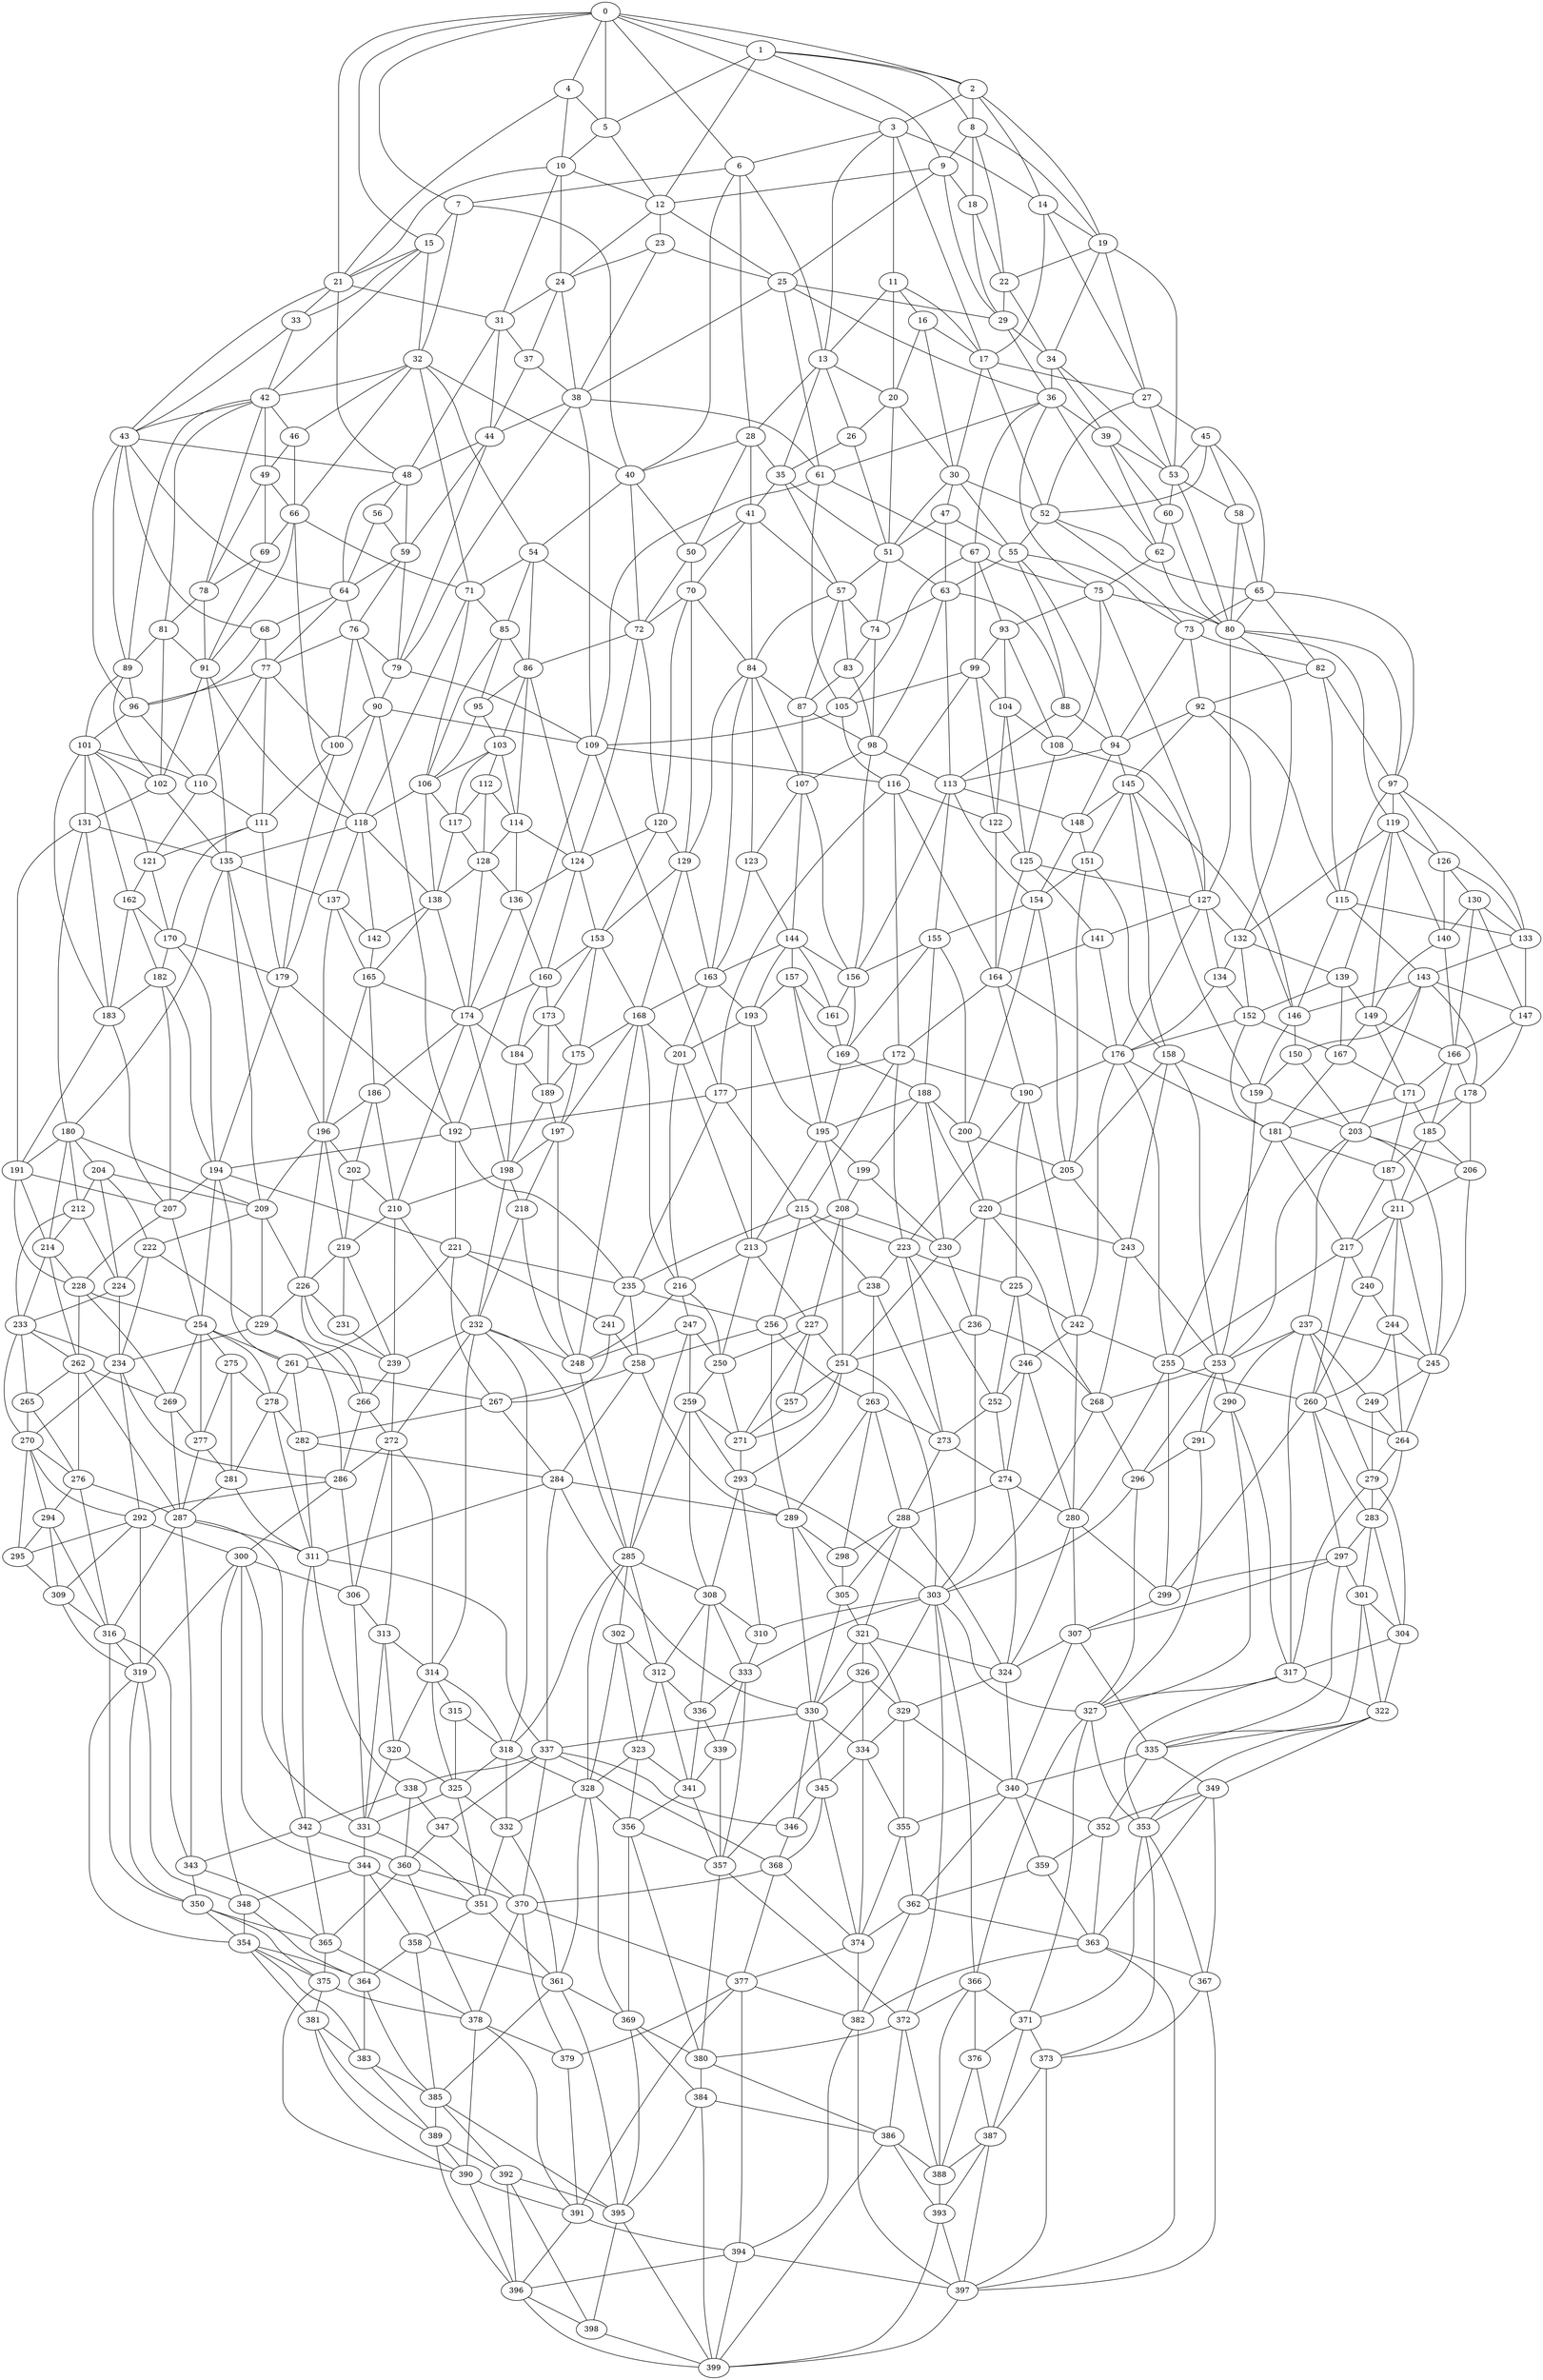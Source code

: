 graph g {0;1;2;3;4;5;6;7;8;9;10;11;12;13;14;15;16;17;18;19;20;21;22;23;24;25;26;27;28;29;30;31;32;33;34;35;36;37;38;39;40;41;42;43;44;45;46;47;48;49;50;51;52;53;54;55;56;57;58;59;60;61;62;63;64;65;66;67;68;69;70;71;72;73;74;75;76;77;78;79;80;81;82;83;84;85;86;87;88;89;90;91;92;93;94;95;96;97;98;99;100;101;102;103;104;105;106;107;108;109;110;111;112;113;114;115;116;117;118;119;120;121;122;123;124;125;126;127;128;129;130;131;132;133;134;135;136;137;138;139;140;141;142;143;144;145;146;147;148;149;150;151;152;153;154;155;156;157;158;159;160;161;162;163;164;165;166;167;168;169;170;171;172;173;174;175;176;177;178;179;180;181;182;183;184;185;186;187;188;189;190;191;192;193;194;195;196;197;198;199;200;201;202;203;204;205;206;207;208;209;210;211;212;213;214;215;216;217;218;219;220;221;222;223;224;225;226;227;228;229;230;231;232;233;234;235;236;237;238;239;240;241;242;243;244;245;246;247;248;249;250;251;252;253;254;255;256;257;258;259;260;261;262;263;264;265;266;267;268;269;270;271;272;273;274;275;276;277;278;279;280;281;282;283;284;285;286;287;288;289;290;291;292;293;294;295;296;297;298;299;300;301;302;303;304;305;306;307;308;309;310;311;312;313;314;315;316;317;318;319;320;321;322;323;324;325;326;327;328;329;330;331;332;333;334;335;336;337;338;339;340;341;342;343;344;345;346;347;348;349;350;351;352;353;354;355;356;357;358;359;360;361;362;363;364;365;366;367;368;369;370;371;372;373;374;375;376;377;378;379;380;381;382;383;384;385;386;387;388;389;390;391;392;393;394;395;396;397;398;399;0 -- 1;0 -- 2;0 -- 3;0 -- 4;0 -- 5;0 -- 6;0 -- 7;0 -- 15;0 -- 21;1 -- 2;1 -- 5;1 -- 8;1 -- 9;1 -- 12;2 -- 3;2 -- 8;2 -- 14;2 -- 19;3 -- 6;3 -- 11;3 -- 13;3 -- 14;3 -- 17;4 -- 5;4 -- 10;4 -- 21;5 -- 10;5 -- 12;6 -- 7;6 -- 13;6 -- 28;6 -- 40;7 -- 15;7 -- 32;7 -- 40;8 -- 9;8 -- 18;8 -- 19;8 -- 22;9 -- 12;9 -- 18;9 -- 25;9 -- 29;10 -- 12;10 -- 21;10 -- 24;10 -- 31;11 -- 13;11 -- 16;11 -- 17;11 -- 20;12 -- 23;12 -- 24;12 -- 25;13 -- 20;13 -- 26;13 -- 28;13 -- 35;14 -- 17;14 -- 19;14 -- 27;15 -- 21;15 -- 32;15 -- 33;15 -- 42;16 -- 17;16 -- 20;16 -- 30;17 -- 27;17 -- 30;17 -- 52;18 -- 22;18 -- 29;19 -- 22;19 -- 27;19 -- 34;19 -- 53;20 -- 26;20 -- 30;20 -- 51;21 -- 31;21 -- 33;21 -- 43;21 -- 48;22 -- 29;22 -- 34;23 -- 24;23 -- 25;23 -- 38;24 -- 31;24 -- 37;24 -- 38;25 -- 29;25 -- 36;25 -- 38;25 -- 61;26 -- 35;26 -- 51;27 -- 45;27 -- 52;27 -- 53;28 -- 35;28 -- 40;28 -- 41;28 -- 50;29 -- 34;29 -- 36;30 -- 47;30 -- 51;30 -- 52;30 -- 55;31 -- 37;31 -- 44;31 -- 48;32 -- 40;32 -- 42;32 -- 46;32 -- 54;32 -- 66;32 -- 71;33 -- 42;33 -- 43;34 -- 36;34 -- 39;34 -- 53;35 -- 41;35 -- 51;35 -- 57;36 -- 39;36 -- 61;36 -- 62;36 -- 67;36 -- 75;37 -- 38;37 -- 44;38 -- 44;38 -- 61;38 -- 79;38 -- 109;39 -- 53;39 -- 60;39 -- 62;40 -- 50;40 -- 54;40 -- 72;41 -- 50;41 -- 57;41 -- 70;41 -- 84;42 -- 43;42 -- 46;42 -- 49;42 -- 78;42 -- 81;42 -- 89;43 -- 48;43 -- 64;43 -- 68;43 -- 89;43 -- 96;44 -- 48;44 -- 59;44 -- 79;45 -- 52;45 -- 53;45 -- 58;45 -- 65;46 -- 49;46 -- 66;47 -- 51;47 -- 55;47 -- 63;48 -- 56;48 -- 59;48 -- 64;49 -- 66;49 -- 69;49 -- 78;50 -- 70;50 -- 72;51 -- 57;51 -- 63;51 -- 74;52 -- 55;52 -- 65;52 -- 73;53 -- 58;53 -- 60;53 -- 80;54 -- 71;54 -- 72;54 -- 85;54 -- 86;55 -- 63;55 -- 73;55 -- 88;55 -- 94;56 -- 59;56 -- 64;57 -- 74;57 -- 83;57 -- 84;57 -- 87;58 -- 65;58 -- 80;59 -- 64;59 -- 76;59 -- 79;60 -- 62;60 -- 80;61 -- 67;61 -- 105;61 -- 109;62 -- 75;62 -- 80;63 -- 74;63 -- 88;63 -- 98;63 -- 113;64 -- 68;64 -- 76;64 -- 77;65 -- 73;65 -- 80;65 -- 82;65 -- 97;66 -- 69;66 -- 71;66 -- 91;66 -- 118;67 -- 75;67 -- 93;67 -- 99;67 -- 105;68 -- 77;68 -- 96;69 -- 78;69 -- 91;70 -- 72;70 -- 84;70 -- 120;70 -- 129;71 -- 85;71 -- 106;71 -- 118;72 -- 86;72 -- 120;72 -- 124;73 -- 82;73 -- 92;73 -- 94;74 -- 83;74 -- 98;75 -- 80;75 -- 93;75 -- 108;75 -- 127;76 -- 77;76 -- 79;76 -- 90;76 -- 100;77 -- 96;77 -- 100;77 -- 110;77 -- 111;78 -- 81;78 -- 91;79 -- 90;79 -- 109;80 -- 97;80 -- 119;80 -- 127;80 -- 132;81 -- 89;81 -- 91;81 -- 102;82 -- 92;82 -- 97;82 -- 115;83 -- 87;83 -- 98;84 -- 87;84 -- 107;84 -- 123;84 -- 129;84 -- 163;85 -- 86;85 -- 95;85 -- 106;86 -- 95;86 -- 103;86 -- 114;86 -- 124;87 -- 98;87 -- 107;88 -- 94;88 -- 113;89 -- 96;89 -- 101;89 -- 102;90 -- 100;90 -- 109;90 -- 179;90 -- 192;91 -- 102;91 -- 118;91 -- 135;92 -- 94;92 -- 115;92 -- 145;92 -- 146;93 -- 99;93 -- 104;93 -- 108;94 -- 113;94 -- 145;94 -- 148;95 -- 103;95 -- 106;96 -- 101;96 -- 110;97 -- 115;97 -- 119;97 -- 126;97 -- 133;98 -- 107;98 -- 113;98 -- 156;99 -- 104;99 -- 105;99 -- 116;99 -- 122;100 -- 111;100 -- 179;101 -- 102;101 -- 110;101 -- 121;101 -- 131;101 -- 162;101 -- 183;102 -- 131;102 -- 135;103 -- 106;103 -- 112;103 -- 114;103 -- 117;104 -- 108;104 -- 122;104 -- 125;105 -- 109;105 -- 116;106 -- 117;106 -- 118;106 -- 138;107 -- 123;107 -- 144;107 -- 156;108 -- 125;108 -- 127;109 -- 116;109 -- 177;109 -- 192;110 -- 111;110 -- 121;111 -- 121;111 -- 170;111 -- 179;112 -- 114;112 -- 117;112 -- 128;113 -- 148;113 -- 154;113 -- 155;113 -- 156;114 -- 124;114 -- 128;114 -- 136;115 -- 133;115 -- 143;115 -- 146;116 -- 122;116 -- 164;116 -- 172;116 -- 177;117 -- 128;117 -- 138;118 -- 135;118 -- 137;118 -- 138;118 -- 142;119 -- 126;119 -- 132;119 -- 139;119 -- 140;119 -- 149;120 -- 124;120 -- 129;120 -- 153;121 -- 162;121 -- 170;122 -- 125;122 -- 164;123 -- 144;123 -- 163;124 -- 136;124 -- 153;124 -- 160;125 -- 127;125 -- 141;125 -- 164;126 -- 130;126 -- 133;126 -- 140;127 -- 132;127 -- 134;127 -- 141;127 -- 176;128 -- 136;128 -- 138;128 -- 174;129 -- 153;129 -- 163;129 -- 168;130 -- 133;130 -- 140;130 -- 147;130 -- 166;131 -- 135;131 -- 180;131 -- 183;131 -- 191;132 -- 134;132 -- 139;132 -- 152;133 -- 143;133 -- 147;134 -- 152;134 -- 176;135 -- 137;135 -- 180;135 -- 196;135 -- 209;136 -- 160;136 -- 174;137 -- 142;137 -- 165;137 -- 196;138 -- 142;138 -- 165;138 -- 174;139 -- 149;139 -- 152;139 -- 167;140 -- 149;140 -- 166;141 -- 164;141 -- 176;142 -- 165;143 -- 146;143 -- 147;143 -- 150;143 -- 178;143 -- 203;144 -- 156;144 -- 157;144 -- 161;144 -- 163;144 -- 193;145 -- 146;145 -- 148;145 -- 151;145 -- 158;145 -- 159;146 -- 150;146 -- 159;147 -- 166;147 -- 178;148 -- 151;148 -- 154;149 -- 166;149 -- 167;149 -- 171;150 -- 159;150 -- 203;151 -- 154;151 -- 158;151 -- 205;152 -- 167;152 -- 176;152 -- 181;153 -- 160;153 -- 168;153 -- 173;153 -- 175;154 -- 155;154 -- 200;154 -- 205;155 -- 156;155 -- 169;155 -- 188;155 -- 200;156 -- 161;156 -- 169;157 -- 161;157 -- 169;157 -- 193;157 -- 195;158 -- 159;158 -- 205;158 -- 243;158 -- 253;159 -- 203;159 -- 253;160 -- 173;160 -- 174;160 -- 184;161 -- 169;162 -- 170;162 -- 182;162 -- 183;163 -- 168;163 -- 193;163 -- 201;164 -- 172;164 -- 176;164 -- 190;165 -- 174;165 -- 186;165 -- 196;166 -- 171;166 -- 178;166 -- 185;167 -- 171;167 -- 181;168 -- 175;168 -- 197;168 -- 201;168 -- 216;168 -- 248;169 -- 188;169 -- 195;170 -- 179;170 -- 182;170 -- 194;171 -- 181;171 -- 185;171 -- 187;172 -- 177;172 -- 190;172 -- 215;172 -- 223;173 -- 175;173 -- 184;173 -- 189;174 -- 184;174 -- 186;174 -- 198;174 -- 210;175 -- 189;175 -- 197;176 -- 181;176 -- 190;176 -- 242;176 -- 255;177 -- 192;177 -- 215;177 -- 235;178 -- 185;178 -- 203;178 -- 206;179 -- 192;179 -- 194;180 -- 191;180 -- 204;180 -- 209;180 -- 212;180 -- 214;181 -- 187;181 -- 217;181 -- 255;182 -- 183;182 -- 194;182 -- 207;183 -- 191;183 -- 207;184 -- 189;184 -- 198;185 -- 187;185 -- 206;185 -- 211;186 -- 196;186 -- 202;186 -- 210;187 -- 211;187 -- 217;188 -- 195;188 -- 199;188 -- 200;188 -- 220;188 -- 230;189 -- 197;189 -- 198;190 -- 223;190 -- 225;190 -- 242;191 -- 207;191 -- 214;191 -- 228;192 -- 194;192 -- 221;192 -- 235;193 -- 195;193 -- 201;193 -- 213;194 -- 207;194 -- 221;194 -- 254;194 -- 261;195 -- 199;195 -- 208;195 -- 213;196 -- 202;196 -- 209;196 -- 219;196 -- 226;197 -- 198;197 -- 218;197 -- 248;198 -- 210;198 -- 218;198 -- 232;199 -- 208;199 -- 230;200 -- 205;200 -- 220;201 -- 213;201 -- 216;202 -- 210;202 -- 219;203 -- 206;203 -- 237;203 -- 245;203 -- 253;204 -- 209;204 -- 212;204 -- 222;204 -- 224;205 -- 220;205 -- 243;206 -- 211;206 -- 245;207 -- 228;207 -- 254;208 -- 213;208 -- 227;208 -- 230;208 -- 251;209 -- 222;209 -- 226;209 -- 229;210 -- 219;210 -- 232;210 -- 239;211 -- 217;211 -- 240;211 -- 244;211 -- 245;212 -- 214;212 -- 224;212 -- 233;213 -- 216;213 -- 227;213 -- 250;214 -- 228;214 -- 233;214 -- 262;215 -- 223;215 -- 235;215 -- 238;215 -- 256;216 -- 247;216 -- 248;216 -- 250;217 -- 240;217 -- 255;217 -- 260;218 -- 232;218 -- 248;219 -- 226;219 -- 231;219 -- 239;220 -- 230;220 -- 236;220 -- 243;220 -- 268;221 -- 235;221 -- 241;221 -- 261;221 -- 267;222 -- 224;222 -- 229;222 -- 234;223 -- 225;223 -- 238;223 -- 252;223 -- 273;224 -- 233;224 -- 234;225 -- 242;225 -- 246;225 -- 252;226 -- 229;226 -- 231;226 -- 239;226 -- 266;227 -- 250;227 -- 251;227 -- 257;227 -- 271;228 -- 254;228 -- 262;228 -- 269;229 -- 234;229 -- 266;229 -- 286;230 -- 236;230 -- 251;231 -- 239;232 -- 239;232 -- 248;232 -- 272;232 -- 285;232 -- 314;232 -- 318;233 -- 234;233 -- 262;233 -- 265;233 -- 270;234 -- 270;234 -- 286;234 -- 292;235 -- 241;235 -- 256;235 -- 258;236 -- 251;236 -- 268;236 -- 303;237 -- 245;237 -- 249;237 -- 253;237 -- 279;237 -- 290;237 -- 317;238 -- 256;238 -- 263;238 -- 273;239 -- 266;239 -- 272;240 -- 244;240 -- 260;241 -- 258;241 -- 267;242 -- 246;242 -- 255;242 -- 280;243 -- 253;243 -- 268;244 -- 245;244 -- 260;244 -- 264;245 -- 249;245 -- 264;246 -- 252;246 -- 274;246 -- 280;247 -- 248;247 -- 250;247 -- 259;247 -- 285;248 -- 285;249 -- 264;249 -- 279;250 -- 259;250 -- 271;251 -- 257;251 -- 271;251 -- 293;251 -- 303;252 -- 273;252 -- 274;253 -- 268;253 -- 290;253 -- 291;253 -- 296;254 -- 261;254 -- 269;254 -- 275;254 -- 277;254 -- 278;255 -- 260;255 -- 280;255 -- 299;256 -- 258;256 -- 263;256 -- 289;257 -- 271;258 -- 267;258 -- 284;258 -- 289;259 -- 271;259 -- 285;259 -- 293;259 -- 308;260 -- 264;260 -- 283;260 -- 297;260 -- 299;261 -- 267;261 -- 278;261 -- 282;262 -- 265;262 -- 269;262 -- 276;262 -- 287;263 -- 273;263 -- 288;263 -- 289;263 -- 298;264 -- 279;264 -- 283;265 -- 270;265 -- 276;266 -- 272;266 -- 286;267 -- 282;267 -- 284;268 -- 296;268 -- 303;269 -- 277;269 -- 287;270 -- 276;270 -- 292;270 -- 294;270 -- 295;271 -- 293;272 -- 286;272 -- 306;272 -- 313;272 -- 314;273 -- 274;273 -- 288;274 -- 280;274 -- 288;274 -- 324;275 -- 277;275 -- 278;275 -- 281;276 -- 287;276 -- 294;276 -- 316;277 -- 281;277 -- 287;278 -- 281;278 -- 282;278 -- 311;279 -- 283;279 -- 304;279 -- 317;280 -- 299;280 -- 307;280 -- 324;281 -- 287;281 -- 311;282 -- 284;282 -- 311;283 -- 297;283 -- 301;283 -- 304;284 -- 289;284 -- 311;284 -- 330;284 -- 337;285 -- 302;285 -- 308;285 -- 312;285 -- 318;285 -- 328;286 -- 292;286 -- 300;286 -- 306;287 -- 311;287 -- 316;287 -- 342;287 -- 343;288 -- 298;288 -- 305;288 -- 321;288 -- 324;289 -- 298;289 -- 305;289 -- 330;290 -- 291;290 -- 317;290 -- 327;291 -- 296;291 -- 327;292 -- 295;292 -- 300;292 -- 309;292 -- 319;293 -- 303;293 -- 308;293 -- 310;294 -- 295;294 -- 309;294 -- 316;295 -- 309;296 -- 303;296 -- 327;297 -- 299;297 -- 301;297 -- 307;297 -- 335;298 -- 305;299 -- 307;300 -- 306;300 -- 319;300 -- 331;300 -- 344;300 -- 348;301 -- 304;301 -- 322;301 -- 335;302 -- 312;302 -- 323;302 -- 328;303 -- 310;303 -- 327;303 -- 333;303 -- 357;303 -- 366;303 -- 372;304 -- 317;304 -- 322;305 -- 321;305 -- 330;306 -- 313;306 -- 331;307 -- 324;307 -- 335;307 -- 340;308 -- 310;308 -- 312;308 -- 333;308 -- 336;309 -- 316;309 -- 319;310 -- 333;311 -- 337;311 -- 338;311 -- 342;312 -- 323;312 -- 336;312 -- 341;313 -- 314;313 -- 320;313 -- 331;314 -- 315;314 -- 318;314 -- 320;314 -- 325;315 -- 318;315 -- 325;316 -- 319;316 -- 343;316 -- 350;317 -- 322;317 -- 327;317 -- 353;318 -- 325;318 -- 328;318 -- 332;319 -- 348;319 -- 350;319 -- 354;320 -- 325;320 -- 331;321 -- 324;321 -- 326;321 -- 329;321 -- 330;322 -- 335;322 -- 349;322 -- 353;323 -- 328;323 -- 341;323 -- 356;324 -- 329;324 -- 340;325 -- 331;325 -- 332;325 -- 351;326 -- 329;326 -- 330;326 -- 334;327 -- 353;327 -- 366;327 -- 371;328 -- 332;328 -- 356;328 -- 361;328 -- 369;329 -- 334;329 -- 340;329 -- 355;330 -- 334;330 -- 337;330 -- 345;330 -- 346;331 -- 344;331 -- 351;332 -- 351;332 -- 361;333 -- 336;333 -- 339;333 -- 357;334 -- 345;334 -- 355;334 -- 374;335 -- 340;335 -- 349;335 -- 352;336 -- 339;336 -- 341;337 -- 338;337 -- 346;337 -- 347;337 -- 368;337 -- 370;338 -- 342;338 -- 347;338 -- 360;339 -- 341;339 -- 357;340 -- 352;340 -- 355;340 -- 359;340 -- 362;341 -- 356;341 -- 357;342 -- 343;342 -- 360;342 -- 365;343 -- 350;343 -- 365;344 -- 348;344 -- 351;344 -- 358;344 -- 364;345 -- 346;345 -- 368;345 -- 374;346 -- 368;347 -- 360;347 -- 370;348 -- 354;348 -- 364;349 -- 352;349 -- 353;349 -- 363;349 -- 367;350 -- 354;350 -- 365;350 -- 375;351 -- 358;351 -- 361;352 -- 359;352 -- 363;353 -- 367;353 -- 371;353 -- 373;354 -- 364;354 -- 375;354 -- 381;354 -- 383;355 -- 362;355 -- 374;356 -- 357;356 -- 369;356 -- 380;357 -- 372;357 -- 380;358 -- 361;358 -- 364;358 -- 385;359 -- 362;359 -- 363;360 -- 365;360 -- 370;360 -- 378;361 -- 369;361 -- 385;361 -- 395;362 -- 363;362 -- 374;362 -- 382;363 -- 367;363 -- 382;363 -- 397;364 -- 383;364 -- 385;365 -- 375;365 -- 378;366 -- 371;366 -- 372;366 -- 376;366 -- 388;367 -- 373;367 -- 397;368 -- 370;368 -- 374;368 -- 377;369 -- 380;369 -- 384;369 -- 395;370 -- 377;370 -- 378;370 -- 379;371 -- 373;371 -- 376;371 -- 387;372 -- 380;372 -- 386;372 -- 388;373 -- 387;373 -- 397;374 -- 377;374 -- 382;375 -- 378;375 -- 381;375 -- 390;376 -- 387;376 -- 388;377 -- 379;377 -- 382;377 -- 391;377 -- 394;378 -- 379;378 -- 390;378 -- 391;379 -- 391;380 -- 384;380 -- 386;381 -- 383;381 -- 389;381 -- 390;382 -- 394;382 -- 397;383 -- 385;383 -- 389;384 -- 386;384 -- 395;384 -- 399;385 -- 389;385 -- 392;385 -- 395;386 -- 388;386 -- 393;386 -- 399;387 -- 388;387 -- 393;387 -- 397;388 -- 393;389 -- 390;389 -- 392;389 -- 396;390 -- 391;390 -- 396;391 -- 394;391 -- 396;392 -- 395;392 -- 396;392 -- 398;393 -- 397;393 -- 399;394 -- 396;394 -- 397;394 -- 399;395 -- 398;395 -- 399;396 -- 398;396 -- 399;397 -- 399;398 -- 399;}